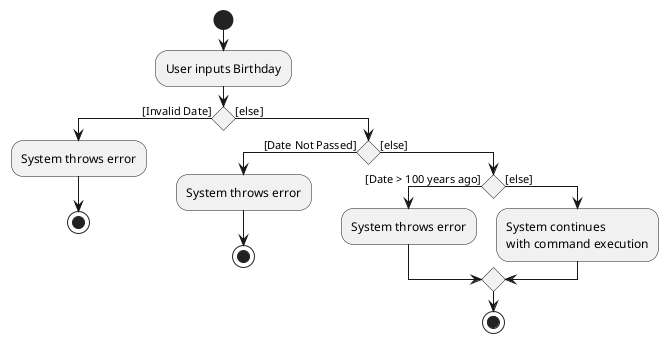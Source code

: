@startuml
'https://plantuml.com/activity-diagram-beta

start
:User inputs Birthday;
if () then ([Invalid Date])
    :System throws error;
    stop
else ([else])
    if () then ([Date Not Passed])
        :System throws error;
        stop
    else ([else])
        if () then ([Date > 100 years ago])
            :System throws error;

        else ([else])
            :System continues
            with command execution;
endif

stop

@enduml
